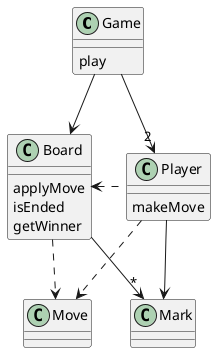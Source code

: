 @startuml
class Game {
{method} play
}

class Player {
  {method} makeMove
}

class Board {
{method} applyMove
{method} isEnded
{method} getWinner
}

class Move 

class Mark

Game --> "2" Player
Game --> Board
Player .left.> Board
Player ..> Move
Board ..> Move
Board -down-> "*" Mark
Player --> Mark


@enduml
